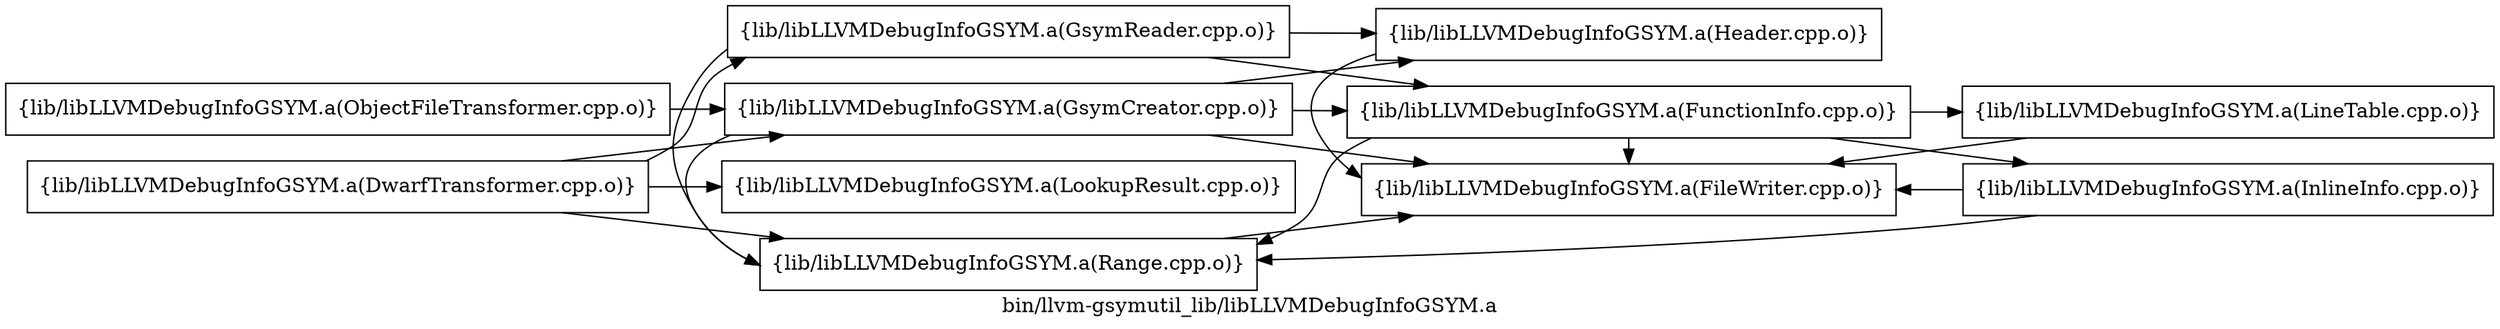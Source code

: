 digraph "bin/llvm-gsymutil_lib/libLLVMDebugInfoGSYM.a" {
	label="bin/llvm-gsymutil_lib/libLLVMDebugInfoGSYM.a";
	rankdir=LR;
	{ rank=same; Node0x55e27ee56738;  }
	{ rank=same; Node0x55e27ee646f8; Node0x55e27ee62808; Node0x55e27ee5cc28; Node0x55e27ee5c958;  }
	{ rank=same; Node0x55e27ee63a78; Node0x55e27ee64108; Node0x55e27ee63438;  }

	Node0x55e27ee56738 [shape=record,shape=box,group=0,label="{lib/libLLVMDebugInfoGSYM.a(DwarfTransformer.cpp.o)}"];
	Node0x55e27ee56738 -> Node0x55e27ee646f8;
	Node0x55e27ee56738 -> Node0x55e27ee62808;
	Node0x55e27ee56738 -> Node0x55e27ee5cc28;
	Node0x55e27ee56738 -> Node0x55e27ee5c958;
	Node0x55e27ee646f8 [shape=record,shape=box,group=0,label="{lib/libLLVMDebugInfoGSYM.a(GsymCreator.cpp.o)}"];
	Node0x55e27ee646f8 -> Node0x55e27ee63a78;
	Node0x55e27ee646f8 -> Node0x55e27ee64108;
	Node0x55e27ee646f8 -> Node0x55e27ee63438;
	Node0x55e27ee646f8 -> Node0x55e27ee5c958;
	Node0x55e27ee62808 [shape=record,shape=box,group=0,label="{lib/libLLVMDebugInfoGSYM.a(GsymReader.cpp.o)}"];
	Node0x55e27ee62808 -> Node0x55e27ee63a78;
	Node0x55e27ee62808 -> Node0x55e27ee63438;
	Node0x55e27ee62808 -> Node0x55e27ee5c958;
	Node0x55e27ee5cc28 [shape=record,shape=box,group=0,label="{lib/libLLVMDebugInfoGSYM.a(LookupResult.cpp.o)}"];
	Node0x55e27ee5c188 [shape=record,shape=box,group=0,label="{lib/libLLVMDebugInfoGSYM.a(ObjectFileTransformer.cpp.o)}"];
	Node0x55e27ee5c188 -> Node0x55e27ee646f8;
	Node0x55e27ee5c958 [shape=record,shape=box,group=0,label="{lib/libLLVMDebugInfoGSYM.a(Range.cpp.o)}"];
	Node0x55e27ee5c958 -> Node0x55e27ee64108;
	Node0x55e27ee63a78 [shape=record,shape=box,group=0,label="{lib/libLLVMDebugInfoGSYM.a(FunctionInfo.cpp.o)}"];
	Node0x55e27ee63a78 -> Node0x55e27ee64108;
	Node0x55e27ee63a78 -> Node0x55e27ee59668;
	Node0x55e27ee63a78 -> Node0x55e27ee58ad8;
	Node0x55e27ee63a78 -> Node0x55e27ee5c958;
	Node0x55e27ee64108 [shape=record,shape=box,group=0,label="{lib/libLLVMDebugInfoGSYM.a(FileWriter.cpp.o)}"];
	Node0x55e27ee63438 [shape=record,shape=box,group=0,label="{lib/libLLVMDebugInfoGSYM.a(Header.cpp.o)}"];
	Node0x55e27ee63438 -> Node0x55e27ee64108;
	Node0x55e27ee59668 [shape=record,shape=box,group=0,label="{lib/libLLVMDebugInfoGSYM.a(InlineInfo.cpp.o)}"];
	Node0x55e27ee59668 -> Node0x55e27ee64108;
	Node0x55e27ee59668 -> Node0x55e27ee5c958;
	Node0x55e27ee58ad8 [shape=record,shape=box,group=0,label="{lib/libLLVMDebugInfoGSYM.a(LineTable.cpp.o)}"];
	Node0x55e27ee58ad8 -> Node0x55e27ee64108;
}
